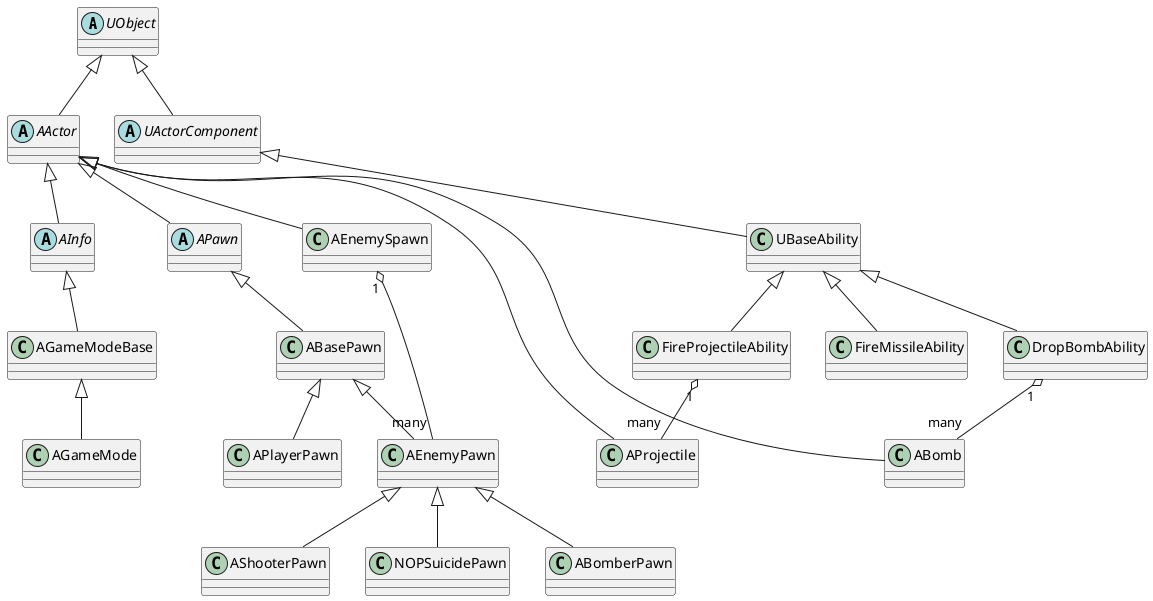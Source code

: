 @startuml NOPUnreal

together {
    abstract class UObject
    abstract class AActor
    abstract class AInfo
    abstract class APawn
    abstract class UActorComponent
    class AGameModeBase
}

class ABasePawn
class APlayerPawn
class AEnemyPawn
class AShooterPawn
class NOPSuicidePawn
class ABomberPawn
class AGameMode
class AEnemySpawn
class UBaseAbility

class AProjectile
class ABomb


UObject <|-- AActor
AActor <|-- APawn
UObject <|-- UActorComponent
AActor <|-- AInfo
AInfo <|-- AGameModeBase

APawn <|-- ABasePawn

AGameModeBase <|-- AGameMode

AActor <|-- AEnemySpawn

UActorComponent <|-- UBaseAbility

AActor <|-- AProjectile
AActor <|-- ABomb

ABasePawn <|-- APlayerPawn
ABasePawn <|-- AEnemyPawn

AEnemyPawn <|-- NOPSuicidePawn
AEnemyPawn <|-- AShooterPawn
AEnemyPawn <|-- ABomberPawn

UBaseAbility <|-- FireProjectileAbility
UBaseAbility <|-- FireMissileAbility
UBaseAbility <|-- DropBombAbility

AEnemySpawn "1" o-- "many" AEnemyPawn
FireProjectileAbility "1" o-- "many" AProjectile
DropBombAbility "1" o-- "many" ABomb

@enduml
